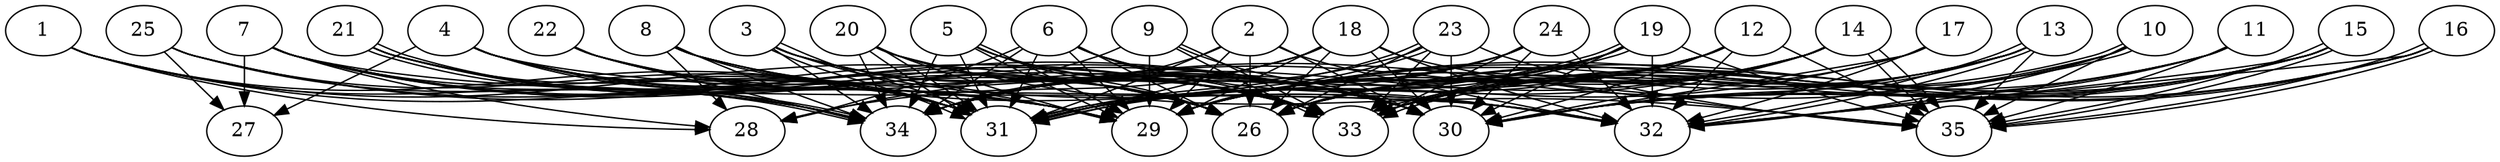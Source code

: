 // DAG automatically generated by daggen at Thu Oct  3 14:05:38 2019
// ./daggen --dot -n 35 --ccr 0.4 --fat 0.9 --regular 0.9 --density 0.9 --mindata 5242880 --maxdata 52428800 
digraph G {
  1 [size="121272320", alpha="0.05", expect_size="48508928"] 
  1 -> 26 [size ="48508928"]
  1 -> 28 [size ="48508928"]
  1 -> 29 [size ="48508928"]
  1 -> 31 [size ="48508928"]
  1 -> 34 [size ="48508928"]
  2 [size="25487360", alpha="0.14", expect_size="10194944"] 
  2 -> 26 [size ="10194944"]
  2 -> 29 [size ="10194944"]
  2 -> 30 [size ="10194944"]
  2 -> 31 [size ="10194944"]
  2 -> 32 [size ="10194944"]
  2 -> 34 [size ="10194944"]
  3 [size="78952960", alpha="0.14", expect_size="31581184"] 
  3 -> 26 [size ="31581184"]
  3 -> 29 [size ="31581184"]
  3 -> 31 [size ="31581184"]
  3 -> 31 [size ="31581184"]
  3 -> 32 [size ="31581184"]
  3 -> 33 [size ="31581184"]
  3 -> 34 [size ="31581184"]
  4 [size="82337280", alpha="0.15", expect_size="32934912"] 
  4 -> 26 [size ="32934912"]
  4 -> 27 [size ="32934912"]
  4 -> 29 [size ="32934912"]
  4 -> 31 [size ="32934912"]
  4 -> 32 [size ="32934912"]
  4 -> 33 [size ="32934912"]
  4 -> 34 [size ="32934912"]
  5 [size="114012160", alpha="0.03", expect_size="45604864"] 
  5 -> 26 [size ="45604864"]
  5 -> 29 [size ="45604864"]
  5 -> 29 [size ="45604864"]
  5 -> 30 [size ="45604864"]
  5 -> 31 [size ="45604864"]
  5 -> 33 [size ="45604864"]
  5 -> 34 [size ="45604864"]
  6 [size="44134400", alpha="0.13", expect_size="17653760"] 
  6 -> 26 [size ="17653760"]
  6 -> 28 [size ="17653760"]
  6 -> 29 [size ="17653760"]
  6 -> 30 [size ="17653760"]
  6 -> 31 [size ="17653760"]
  6 -> 32 [size ="17653760"]
  6 -> 33 [size ="17653760"]
  6 -> 34 [size ="17653760"]
  7 [size="52180480", alpha="0.13", expect_size="20872192"] 
  7 -> 27 [size ="20872192"]
  7 -> 28 [size ="20872192"]
  7 -> 29 [size ="20872192"]
  7 -> 30 [size ="20872192"]
  7 -> 31 [size ="20872192"]
  7 -> 32 [size ="20872192"]
  7 -> 33 [size ="20872192"]
  7 -> 34 [size ="20872192"]
  8 [size="51174400", alpha="0.07", expect_size="20469760"] 
  8 -> 28 [size ="20469760"]
  8 -> 30 [size ="20469760"]
  8 -> 31 [size ="20469760"]
  8 -> 32 [size ="20469760"]
  8 -> 33 [size ="20469760"]
  8 -> 34 [size ="20469760"]
  9 [size="41715200", alpha="0.09", expect_size="16686080"] 
  9 -> 28 [size ="16686080"]
  9 -> 29 [size ="16686080"]
  9 -> 30 [size ="16686080"]
  9 -> 33 [size ="16686080"]
  9 -> 33 [size ="16686080"]
  10 [size="98119680", alpha="0.04", expect_size="39247872"] 
  10 -> 30 [size ="39247872"]
  10 -> 32 [size ="39247872"]
  10 -> 33 [size ="39247872"]
  10 -> 33 [size ="39247872"]
  10 -> 34 [size ="39247872"]
  10 -> 35 [size ="39247872"]
  11 [size="15720960", alpha="0.08", expect_size="6288384"] 
  11 -> 29 [size ="6288384"]
  11 -> 30 [size ="6288384"]
  11 -> 32 [size ="6288384"]
  11 -> 33 [size ="6288384"]
  11 -> 35 [size ="6288384"]
  12 [size="47777280", alpha="0.06", expect_size="19110912"] 
  12 -> 26 [size ="19110912"]
  12 -> 29 [size ="19110912"]
  12 -> 30 [size ="19110912"]
  12 -> 31 [size ="19110912"]
  12 -> 32 [size ="19110912"]
  12 -> 33 [size ="19110912"]
  12 -> 34 [size ="19110912"]
  12 -> 35 [size ="19110912"]
  13 [size="127447040", alpha="0.16", expect_size="50978816"] 
  13 -> 26 [size ="50978816"]
  13 -> 29 [size ="50978816"]
  13 -> 30 [size ="50978816"]
  13 -> 32 [size ="50978816"]
  13 -> 32 [size ="50978816"]
  13 -> 33 [size ="50978816"]
  13 -> 34 [size ="50978816"]
  13 -> 35 [size ="50978816"]
  14 [size="93096960", alpha="0.16", expect_size="37238784"] 
  14 -> 26 [size ="37238784"]
  14 -> 29 [size ="37238784"]
  14 -> 30 [size ="37238784"]
  14 -> 31 [size ="37238784"]
  14 -> 33 [size ="37238784"]
  14 -> 34 [size ="37238784"]
  14 -> 35 [size ="37238784"]
  14 -> 35 [size ="37238784"]
  15 [size="62538240", alpha="0.11", expect_size="25015296"] 
  15 -> 26 [size ="25015296"]
  15 -> 29 [size ="25015296"]
  15 -> 30 [size ="25015296"]
  15 -> 32 [size ="25015296"]
  15 -> 33 [size ="25015296"]
  15 -> 35 [size ="25015296"]
  15 -> 35 [size ="25015296"]
  16 [size="78927360", alpha="0.11", expect_size="31570944"] 
  16 -> 26 [size ="31570944"]
  16 -> 29 [size ="31570944"]
  16 -> 30 [size ="31570944"]
  16 -> 32 [size ="31570944"]
  16 -> 35 [size ="31570944"]
  16 -> 35 [size ="31570944"]
  17 [size="36618240", alpha="0.03", expect_size="14647296"] 
  17 -> 26 [size ="14647296"]
  17 -> 30 [size ="14647296"]
  17 -> 31 [size ="14647296"]
  17 -> 32 [size ="14647296"]
  18 [size="115991040", alpha="0.04", expect_size="46396416"] 
  18 -> 26 [size ="46396416"]
  18 -> 28 [size ="46396416"]
  18 -> 29 [size ="46396416"]
  18 -> 30 [size ="46396416"]
  18 -> 31 [size ="46396416"]
  18 -> 32 [size ="46396416"]
  18 -> 34 [size ="46396416"]
  18 -> 35 [size ="46396416"]
  19 [size="40739840", alpha="0.15", expect_size="16295936"] 
  19 -> 26 [size ="16295936"]
  19 -> 29 [size ="16295936"]
  19 -> 30 [size ="16295936"]
  19 -> 31 [size ="16295936"]
  19 -> 31 [size ="16295936"]
  19 -> 32 [size ="16295936"]
  19 -> 33 [size ="16295936"]
  19 -> 34 [size ="16295936"]
  19 -> 35 [size ="16295936"]
  20 [size="91269120", alpha="0.16", expect_size="36507648"] 
  20 -> 26 [size ="36507648"]
  20 -> 29 [size ="36507648"]
  20 -> 31 [size ="36507648"]
  20 -> 31 [size ="36507648"]
  20 -> 33 [size ="36507648"]
  20 -> 34 [size ="36507648"]
  20 -> 35 [size ="36507648"]
  21 [size="115635200", alpha="0.15", expect_size="46254080"] 
  21 -> 26 [size ="46254080"]
  21 -> 29 [size ="46254080"]
  21 -> 30 [size ="46254080"]
  21 -> 31 [size ="46254080"]
  21 -> 34 [size ="46254080"]
  21 -> 34 [size ="46254080"]
  22 [size="45767680", alpha="0.17", expect_size="18307072"] 
  22 -> 26 [size ="18307072"]
  22 -> 29 [size ="18307072"]
  22 -> 30 [size ="18307072"]
  22 -> 31 [size ="18307072"]
  22 -> 34 [size ="18307072"]
  23 [size="79994880", alpha="0.09", expect_size="31997952"] 
  23 -> 26 [size ="31997952"]
  23 -> 30 [size ="31997952"]
  23 -> 31 [size ="31997952"]
  23 -> 31 [size ="31997952"]
  23 -> 33 [size ="31997952"]
  23 -> 34 [size ="31997952"]
  23 -> 35 [size ="31997952"]
  24 [size="54627840", alpha="0.13", expect_size="21851136"] 
  24 -> 29 [size ="21851136"]
  24 -> 30 [size ="21851136"]
  24 -> 31 [size ="21851136"]
  24 -> 32 [size ="21851136"]
  24 -> 33 [size ="21851136"]
  24 -> 34 [size ="21851136"]
  25 [size="31651840", alpha="0.14", expect_size="12660736"] 
  25 -> 27 [size ="12660736"]
  25 -> 30 [size ="12660736"]
  25 -> 31 [size ="12660736"]
  25 -> 33 [size ="12660736"]
  25 -> 34 [size ="12660736"]
  26 [size="97154560", alpha="0.01", expect_size="38861824"] 
  27 [size="43087360", alpha="0.14", expect_size="17234944"] 
  28 [size="63267840", alpha="0.14", expect_size="25307136"] 
  29 [size="85713920", alpha="0.18", expect_size="34285568"] 
  30 [size="57830400", alpha="0.17", expect_size="23132160"] 
  31 [size="34798080", alpha="0.16", expect_size="13919232"] 
  32 [size="124779520", alpha="0.02", expect_size="49911808"] 
  33 [size="104227840", alpha="0.06", expect_size="41691136"] 
  34 [size="38988800", alpha="0.04", expect_size="15595520"] 
  35 [size="116259840", alpha="0.11", expect_size="46503936"] 
}
